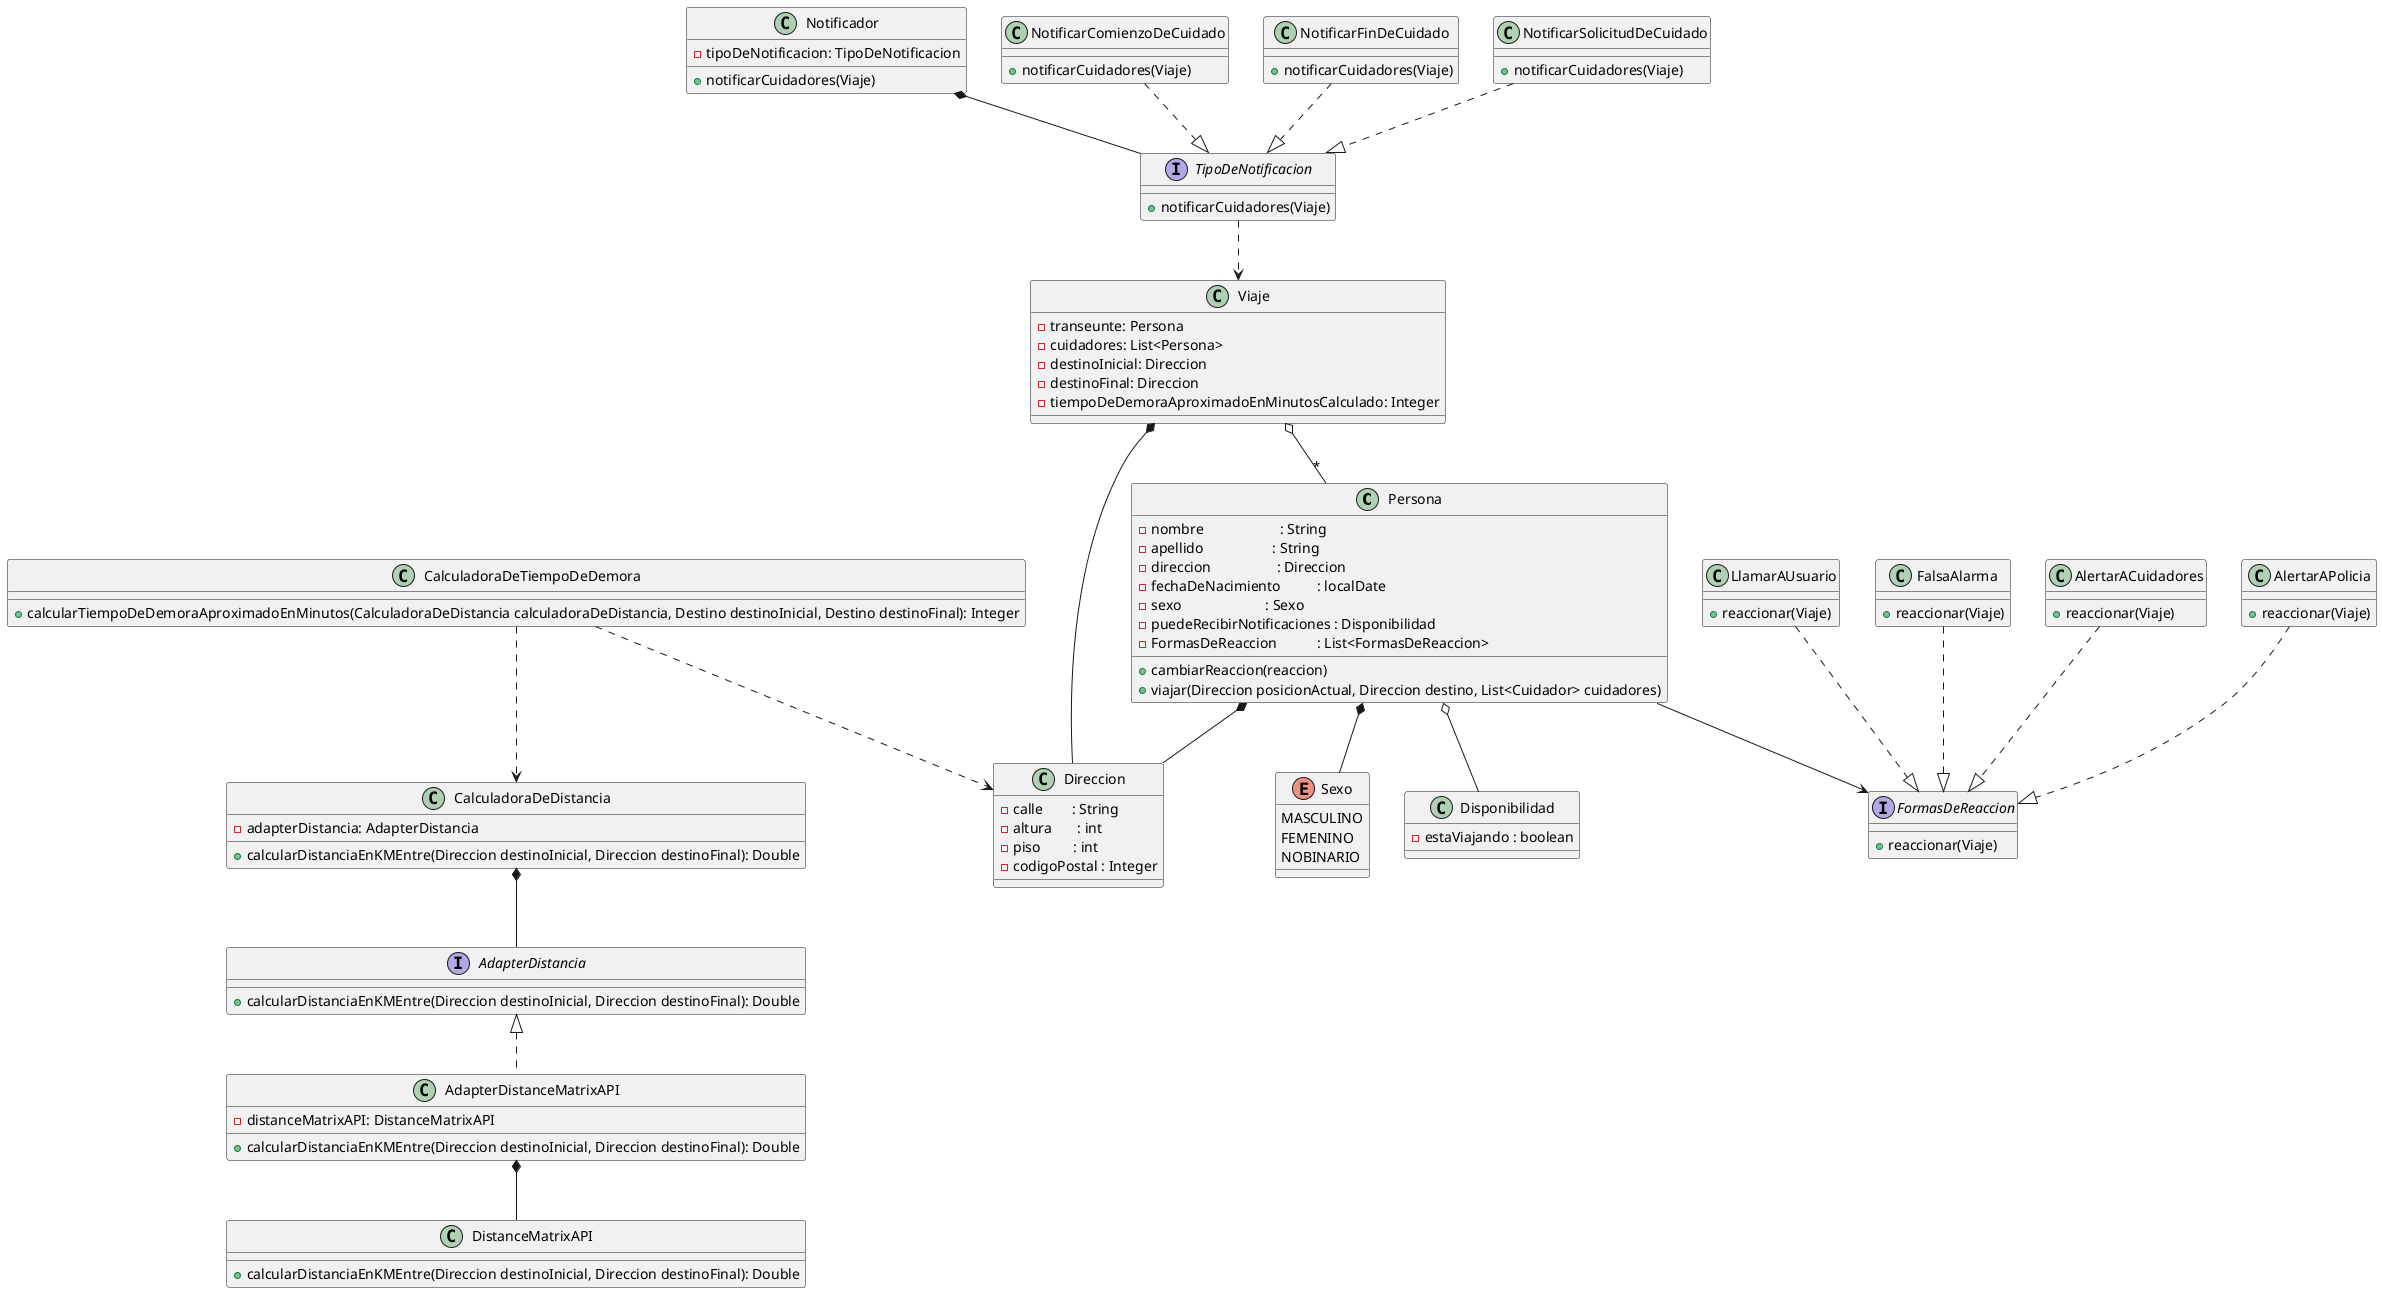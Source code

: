 @startuml

Persona o-- Disponibilidad
Persona *-- Direccion
Persona *-- Sexo

Persona --> FormasDeReaccion
AlertarACuidadores ..|> FormasDeReaccion
AlertarAPolicia ..|> FormasDeReaccion
LlamarAUsuario ..|> FormasDeReaccion
FalsaAlarma ..|> FormasDeReaccion

Notificador *-- TipoDeNotificacion
NotificarComienzoDeCuidado ..|> TipoDeNotificacion
NotificarFinDeCuidado ..|> TipoDeNotificacion
NotificarSolicitudDeCuidado ..|> TipoDeNotificacion
TipoDeNotificacion ..> Viaje


Viaje o-- "*" Persona
Viaje *-- Direccion

class Persona {
    -nombre                     : String
    -apellido                   : String
    -direccion                  : Direccion
    -fechaDeNacimiento          : localDate
    -sexo                       : Sexo
    -puedeRecibirNotificaciones : Disponibilidad
    -FormasDeReaccion           : List<FormasDeReaccion>

    +cambiarReaccion(reaccion)
    +viajar(Direccion posicionActual, Direccion destino, List<Cuidador> cuidadores)
}

class Direccion {
    -calle        : String
    -altura       : int
    -piso         : int
    -codigoPostal : Integer
}

class Disponibilidad {
    -estaViajando : boolean
}

enum Sexo {
    MASCULINO
    FEMENINO
    NOBINARIO
}

class Viaje{
    -transeunte: Persona
    -cuidadores: List<Persona>
    -destinoInicial: Direccion
    -destinoFinal: Direccion
    -tiempoDeDemoraAproximadoEnMinutosCalculado: Integer
}

interface FormasDeReaccion {
    +reaccionar(Viaje)
}

class AlertarACuidadores {
    +reaccionar(Viaje)
}

class AlertarAPolicia {
    +reaccionar(Viaje)
}

class LlamarAUsuario {
    +reaccionar(Viaje)
}

class FalsaAlarma {
    +reaccionar(Viaje)
}

interface TipoDeNotificacion {
    +notificarCuidadores(Viaje)
}

class Notificador {
    -tipoDeNotificacion: TipoDeNotificacion
    +notificarCuidadores(Viaje)
}

class NotificarSolicitudDeCuidado {
    +notificarCuidadores(Viaje)
}

class NotificarComienzoDeCuidado {
    +notificarCuidadores(Viaje)
}

class NotificarFinDeCuidado {
    +notificarCuidadores(Viaje)
}

class CalculadoraDeTiempoDeDemora{
    +calcularTiempoDeDemoraAproximadoEnMinutos(CalculadoraDeDistancia calculadoraDeDistancia, Destino destinoInicial, Destino destinoFinal): Integer
}

interface AdapterDistancia{
    +calcularDistanciaEnKMEntre(Direccion destinoInicial, Direccion destinoFinal): Double
}

class CalculadoraDeDistancia{
    -adapterDistancia: AdapterDistancia
    +calcularDistanciaEnKMEntre(Direccion destinoInicial, Direccion destinoFinal): Double
}

class AdapterDistanceMatrixAPI{
    -distanceMatrixAPI: DistanceMatrixAPI
    +calcularDistanciaEnKMEntre(Direccion destinoInicial, Direccion destinoFinal): Double
}

class DistanceMatrixAPI{
    +calcularDistanciaEnKMEntre(Direccion destinoInicial, Direccion destinoFinal): Double
}


CalculadoraDeDistancia *-- AdapterDistancia
AdapterDistancia <|.. AdapterDistanceMatrixAPI
AdapterDistanceMatrixAPI *-- DistanceMatrixAPI


CalculadoraDeTiempoDeDemora ..> Direccion
CalculadoraDeTiempoDeDemora ..> CalculadoraDeDistancia

@enduml


COSAS QUE NO SUPE PONER


class Transeunte {
    +viajar(Direccion posicionActual, Direccion destino, List<Cuidador> cuidadores)
    +comenzar(Direccion posicionActual, Direccion destino)
    +finalizar()
}


